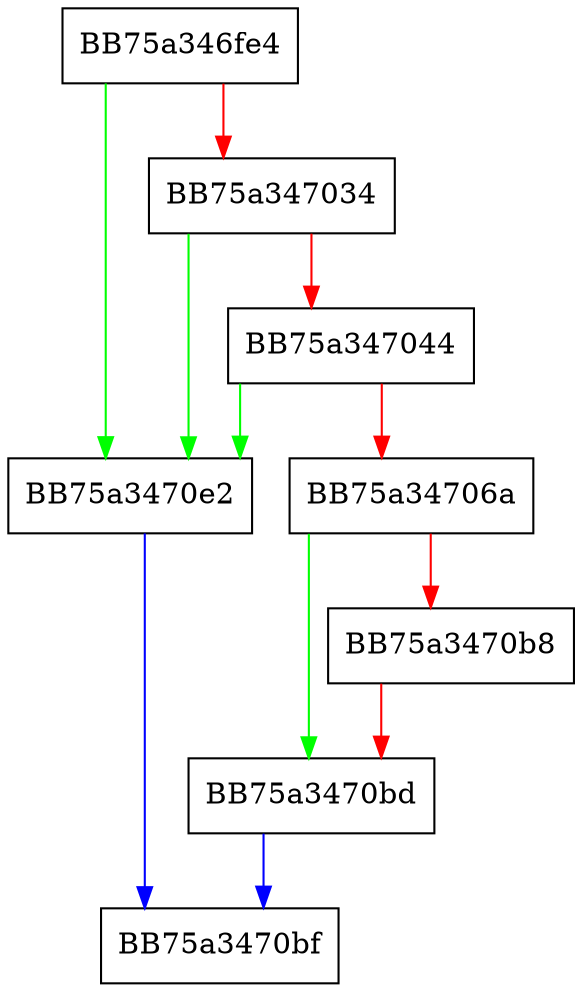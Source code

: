 digraph Protect {
  node [shape="box"];
  graph [splines=ortho];
  BB75a346fe4 -> BB75a3470e2 [color="green"];
  BB75a346fe4 -> BB75a347034 [color="red"];
  BB75a347034 -> BB75a3470e2 [color="green"];
  BB75a347034 -> BB75a347044 [color="red"];
  BB75a347044 -> BB75a3470e2 [color="green"];
  BB75a347044 -> BB75a34706a [color="red"];
  BB75a34706a -> BB75a3470bd [color="green"];
  BB75a34706a -> BB75a3470b8 [color="red"];
  BB75a3470b8 -> BB75a3470bd [color="red"];
  BB75a3470bd -> BB75a3470bf [color="blue"];
  BB75a3470e2 -> BB75a3470bf [color="blue"];
}